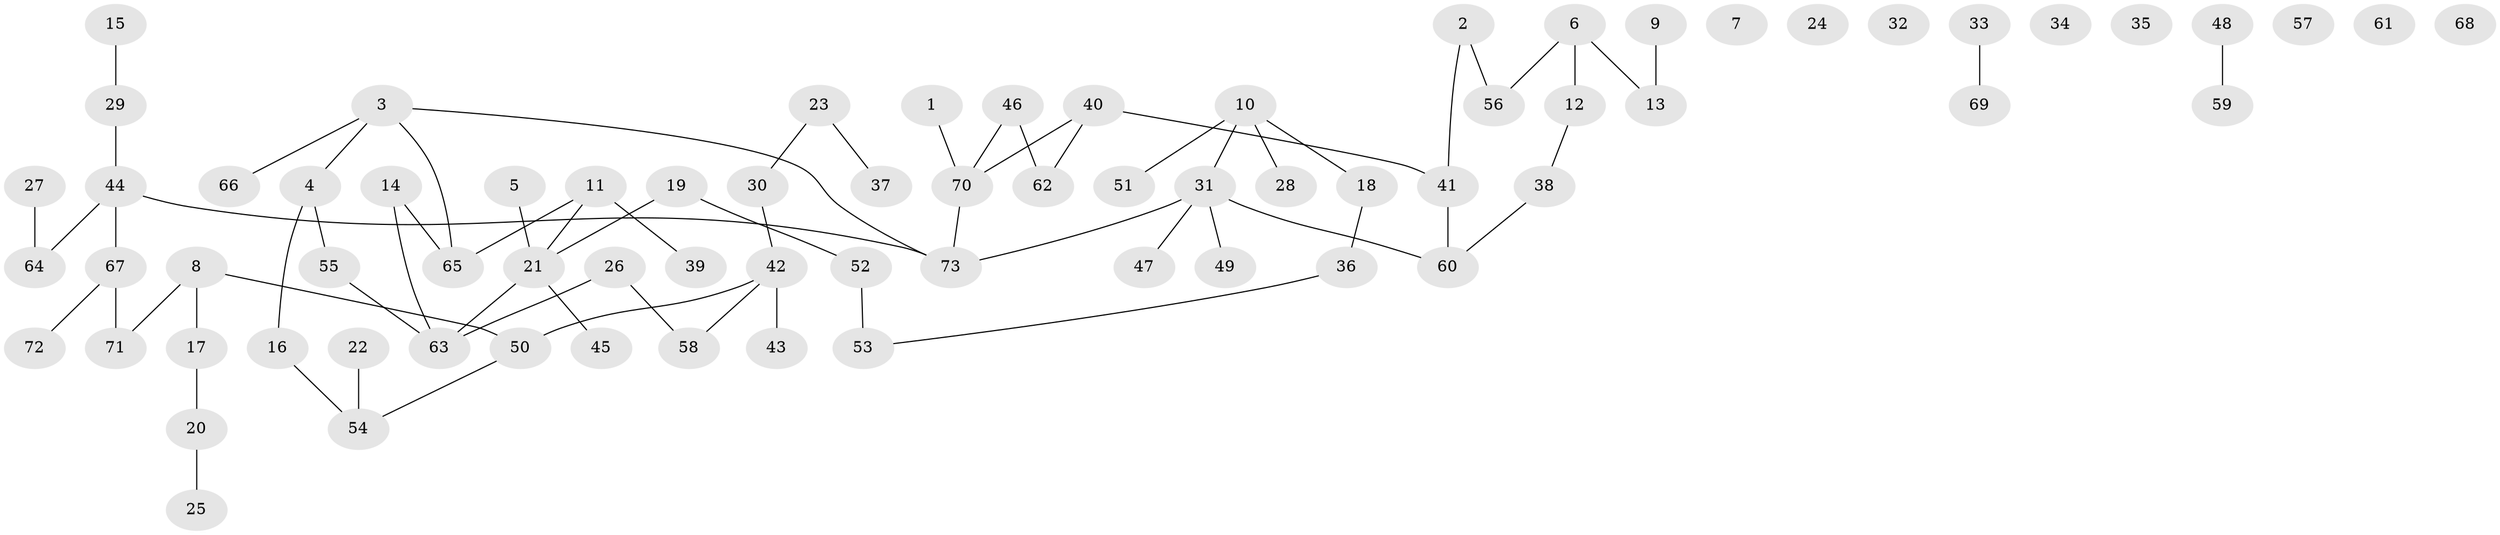 // Generated by graph-tools (version 1.1) at 2025/25/03/09/25 03:25:14]
// undirected, 73 vertices, 70 edges
graph export_dot {
graph [start="1"]
  node [color=gray90,style=filled];
  1;
  2;
  3;
  4;
  5;
  6;
  7;
  8;
  9;
  10;
  11;
  12;
  13;
  14;
  15;
  16;
  17;
  18;
  19;
  20;
  21;
  22;
  23;
  24;
  25;
  26;
  27;
  28;
  29;
  30;
  31;
  32;
  33;
  34;
  35;
  36;
  37;
  38;
  39;
  40;
  41;
  42;
  43;
  44;
  45;
  46;
  47;
  48;
  49;
  50;
  51;
  52;
  53;
  54;
  55;
  56;
  57;
  58;
  59;
  60;
  61;
  62;
  63;
  64;
  65;
  66;
  67;
  68;
  69;
  70;
  71;
  72;
  73;
  1 -- 70;
  2 -- 41;
  2 -- 56;
  3 -- 4;
  3 -- 65;
  3 -- 66;
  3 -- 73;
  4 -- 16;
  4 -- 55;
  5 -- 21;
  6 -- 12;
  6 -- 13;
  6 -- 56;
  8 -- 17;
  8 -- 50;
  8 -- 71;
  9 -- 13;
  10 -- 18;
  10 -- 28;
  10 -- 31;
  10 -- 51;
  11 -- 21;
  11 -- 39;
  11 -- 65;
  12 -- 38;
  14 -- 63;
  14 -- 65;
  15 -- 29;
  16 -- 54;
  17 -- 20;
  18 -- 36;
  19 -- 21;
  19 -- 52;
  20 -- 25;
  21 -- 45;
  21 -- 63;
  22 -- 54;
  23 -- 30;
  23 -- 37;
  26 -- 58;
  26 -- 63;
  27 -- 64;
  29 -- 44;
  30 -- 42;
  31 -- 47;
  31 -- 49;
  31 -- 60;
  31 -- 73;
  33 -- 69;
  36 -- 53;
  38 -- 60;
  40 -- 41;
  40 -- 62;
  40 -- 70;
  41 -- 60;
  42 -- 43;
  42 -- 50;
  42 -- 58;
  44 -- 64;
  44 -- 67;
  44 -- 73;
  46 -- 62;
  46 -- 70;
  48 -- 59;
  50 -- 54;
  52 -- 53;
  55 -- 63;
  67 -- 71;
  67 -- 72;
  70 -- 73;
}
